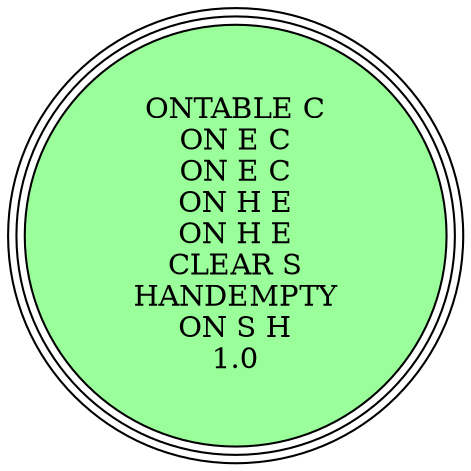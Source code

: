digraph {
"ONTABLE C\nON E C\nON E C\nON H E\nON H E\nCLEAR S\nHANDEMPTY\nON S H\n1.0\n" [shape=circle, style=filled, fillcolor=palegreen1, peripheries=3];
"ONTABLE C\nON E C\nON E C\nON H E\nON H E\nCLEAR S\nHANDEMPTY\nON S H\n1.0\n" [shape=circle, style=filled, fillcolor=palegreen1, peripheries=3];
}

